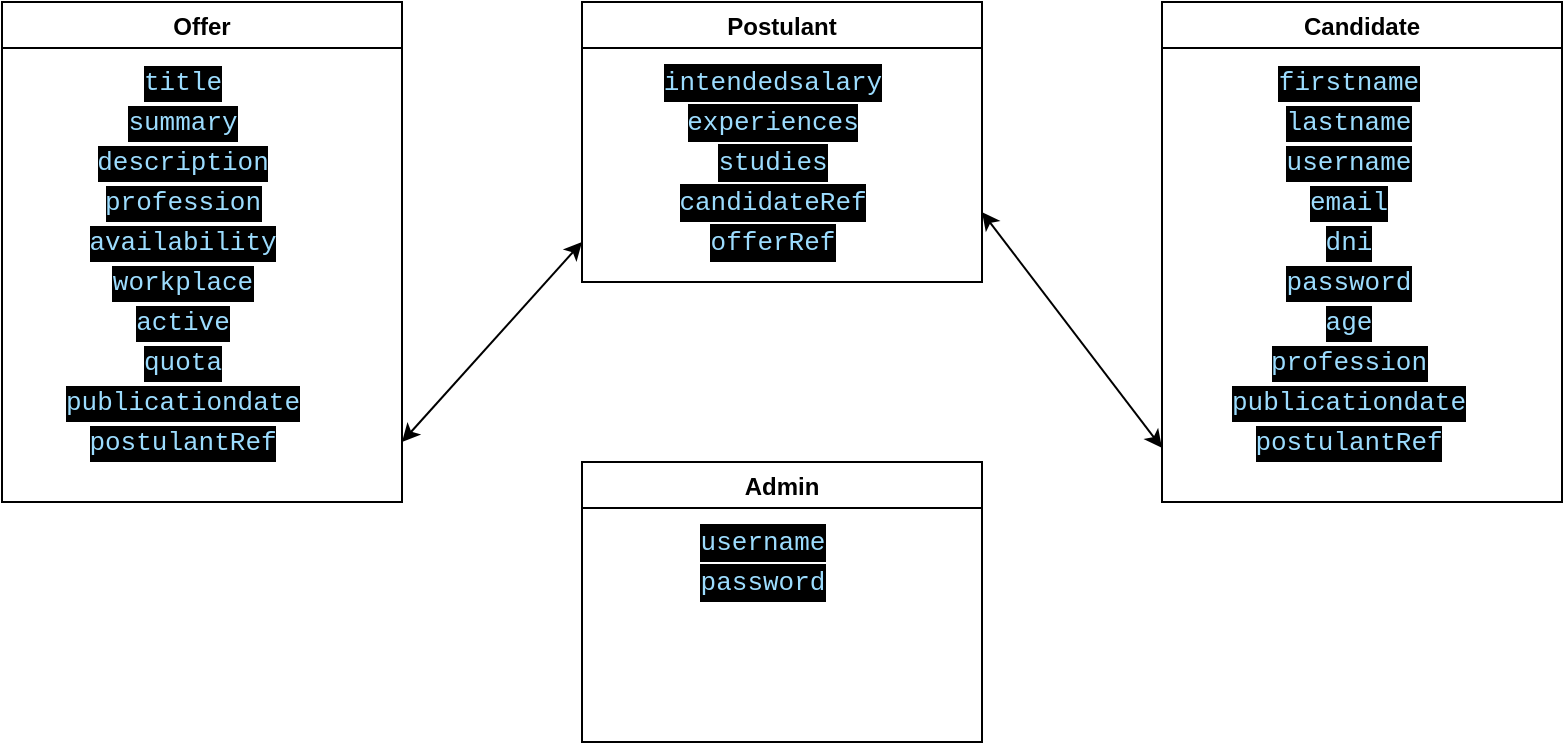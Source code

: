 <mxfile version="13.1.3">
    <diagram id="6hGFLwfOUW9BJ-s0fimq" name="Page-1">
        <mxGraphModel dx="1699" dy="490" grid="1" gridSize="10" guides="1" tooltips="1" connect="1" arrows="1" fold="1" page="1" pageScale="1" pageWidth="827" pageHeight="1169" math="0" shadow="0">
            <root>
                <mxCell id="0"/>
                <mxCell id="1" parent="0"/>
                <mxCell id="5" value="Offer" style="swimlane;" vertex="1" parent="1">
                    <mxGeometry x="-60" y="10" width="200" height="250" as="geometry"/>
                </mxCell>
                <mxCell id="8" value="&lt;div style=&quot;color: rgb(255 , 255 , 255) ; background-color: rgb(0 , 0 , 0) ; font-family: &amp;#34;fira code retina&amp;#34; , &amp;#34;consolas&amp;#34; , &amp;#34;courier new&amp;#34; , monospace ; font-size: 13px ; line-height: 18px&quot;&gt;&lt;span style=&quot;color: #9cdcfe&quot;&gt;summary&lt;/span&gt;&lt;/div&gt;" style="text;html=1;align=center;verticalAlign=middle;resizable=0;points=[];autosize=1;" vertex="1" parent="5">
                    <mxGeometry x="55" y="50" width="70" height="20" as="geometry"/>
                </mxCell>
                <mxCell id="9" value="&lt;div style=&quot;color: rgb(255 , 255 , 255) ; background-color: rgb(0 , 0 , 0) ; font-family: &amp;#34;fira code retina&amp;#34; , &amp;#34;consolas&amp;#34; , &amp;#34;courier new&amp;#34; , monospace ; font-size: 13px ; line-height: 18px&quot;&gt;&lt;span style=&quot;color: #9cdcfe&quot;&gt;description&lt;/span&gt;&lt;/div&gt;" style="text;html=1;align=center;verticalAlign=middle;resizable=0;points=[];autosize=1;" vertex="1" parent="5">
                    <mxGeometry x="40" y="70" width="100" height="20" as="geometry"/>
                </mxCell>
                <mxCell id="12" value="&lt;div style=&quot;color: rgb(255 , 255 , 255) ; background-color: rgb(0 , 0 , 0) ; font-family: &amp;#34;fira code retina&amp;#34; , &amp;#34;consolas&amp;#34; , &amp;#34;courier new&amp;#34; , monospace ; font-size: 13px ; line-height: 18px&quot;&gt;&lt;span style=&quot;color: #9cdcfe&quot;&gt;title&lt;/span&gt;&lt;/div&gt;" style="text;html=1;align=center;verticalAlign=middle;resizable=0;points=[];autosize=1;" vertex="1" parent="5">
                    <mxGeometry x="60" y="30" width="60" height="20" as="geometry"/>
                </mxCell>
                <mxCell id="13" value="&lt;div style=&quot;color: rgb(255 , 255 , 255) ; background-color: rgb(0 , 0 , 0) ; font-family: &amp;#34;fira code retina&amp;#34; , &amp;#34;consolas&amp;#34; , &amp;#34;courier new&amp;#34; , monospace ; font-size: 13px ; line-height: 18px&quot;&gt;&lt;span style=&quot;color: #9cdcfe&quot;&gt;profession&lt;/span&gt;&lt;/div&gt;" style="text;html=1;align=center;verticalAlign=middle;resizable=0;points=[];autosize=1;" vertex="1" parent="5">
                    <mxGeometry x="40" y="90" width="100" height="20" as="geometry"/>
                </mxCell>
                <mxCell id="14" value="&lt;div style=&quot;color: rgb(255 , 255 , 255) ; background-color: rgb(0 , 0 , 0) ; font-family: &amp;#34;fira code retina&amp;#34; , &amp;#34;consolas&amp;#34; , &amp;#34;courier new&amp;#34; , monospace ; font-size: 13px ; line-height: 18px&quot;&gt;&lt;span style=&quot;color: #9cdcfe&quot;&gt;availability&lt;/span&gt;&lt;/div&gt;" style="text;html=1;align=center;verticalAlign=middle;resizable=0;points=[];autosize=1;" vertex="1" parent="5">
                    <mxGeometry x="35" y="110" width="110" height="20" as="geometry"/>
                </mxCell>
                <mxCell id="15" value="&lt;div style=&quot;color: rgb(255 , 255 , 255) ; background-color: rgb(0 , 0 , 0) ; font-family: &amp;#34;fira code retina&amp;#34; , &amp;#34;consolas&amp;#34; , &amp;#34;courier new&amp;#34; , monospace ; font-size: 13px ; line-height: 18px&quot;&gt;&lt;span style=&quot;color: #9cdcfe&quot;&gt;workplace&lt;/span&gt;&lt;/div&gt;" style="text;html=1;align=center;verticalAlign=middle;resizable=0;points=[];autosize=1;" vertex="1" parent="5">
                    <mxGeometry x="45" y="130" width="90" height="20" as="geometry"/>
                </mxCell>
                <mxCell id="16" value="&lt;div style=&quot;color: rgb(255 , 255 , 255) ; background-color: rgb(0 , 0 , 0) ; font-family: &amp;#34;fira code retina&amp;#34; , &amp;#34;consolas&amp;#34; , &amp;#34;courier new&amp;#34; , monospace ; font-size: 13px ; line-height: 18px&quot;&gt;&lt;span style=&quot;color: #9cdcfe&quot;&gt;active&lt;/span&gt;&lt;/div&gt;" style="text;html=1;align=center;verticalAlign=middle;resizable=0;points=[];autosize=1;" vertex="1" parent="5">
                    <mxGeometry x="60" y="150" width="60" height="20" as="geometry"/>
                </mxCell>
                <mxCell id="17" value="&lt;div style=&quot;color: rgb(255 , 255 , 255) ; background-color: rgb(0 , 0 , 0) ; font-family: &amp;#34;fira code retina&amp;#34; , &amp;#34;consolas&amp;#34; , &amp;#34;courier new&amp;#34; , monospace ; font-size: 13px ; line-height: 18px&quot;&gt;&lt;span style=&quot;color: #9cdcfe&quot;&gt;quota&lt;/span&gt;&lt;/div&gt;" style="text;html=1;align=center;verticalAlign=middle;resizable=0;points=[];autosize=1;" vertex="1" parent="5">
                    <mxGeometry x="60" y="170" width="60" height="20" as="geometry"/>
                </mxCell>
                <mxCell id="18" value="&lt;div style=&quot;color: rgb(255 , 255 , 255) ; background-color: rgb(0 , 0 , 0) ; font-family: &amp;#34;fira code retina&amp;#34; , &amp;#34;consolas&amp;#34; , &amp;#34;courier new&amp;#34; , monospace ; font-size: 13px ; line-height: 18px&quot;&gt;&lt;span style=&quot;color: #9cdcfe&quot;&gt;publicationdate&lt;/span&gt;&lt;/div&gt;" style="text;html=1;align=center;verticalAlign=middle;resizable=0;points=[];autosize=1;" vertex="1" parent="5">
                    <mxGeometry x="20" y="190" width="140" height="20" as="geometry"/>
                </mxCell>
                <mxCell id="19" value="&lt;div style=&quot;color: rgb(255 , 255 , 255) ; background-color: rgb(0 , 0 , 0) ; font-family: &amp;#34;fira code retina&amp;#34; , &amp;#34;consolas&amp;#34; , &amp;#34;courier new&amp;#34; , monospace ; font-size: 13px ; line-height: 18px&quot;&gt;&lt;span style=&quot;color: #9cdcfe&quot;&gt;postulantRef&lt;/span&gt;&lt;/div&gt;" style="text;html=1;align=center;verticalAlign=middle;resizable=0;points=[];autosize=1;" vertex="1" parent="5">
                    <mxGeometry x="35" y="210" width="110" height="20" as="geometry"/>
                </mxCell>
                <mxCell id="20" value="Postulant" style="swimlane;" vertex="1" parent="1">
                    <mxGeometry x="230" y="10" width="200" height="140" as="geometry"/>
                </mxCell>
                <mxCell id="21" value="&lt;div style=&quot;background-color: rgb(0 , 0 , 0) ; line-height: 18px&quot;&gt;&lt;font color=&quot;#9cdcfe&quot; face=&quot;fira code retina, consolas, courier new, monospace&quot;&gt;&lt;span style=&quot;font-size: 13px&quot;&gt;experiences&lt;/span&gt;&lt;/font&gt;&lt;br&gt;&lt;/div&gt;" style="text;html=1;align=center;verticalAlign=middle;resizable=0;points=[];autosize=1;" vertex="1" parent="20">
                    <mxGeometry x="45" y="50" width="100" height="20" as="geometry"/>
                </mxCell>
                <mxCell id="22" value="&lt;div style=&quot;background-color: rgb(0 , 0 , 0) ; line-height: 18px&quot;&gt;&lt;font color=&quot;#9cdcfe&quot; face=&quot;fira code retina, consolas, courier new, monospace&quot;&gt;&lt;span style=&quot;font-size: 13px&quot;&gt;studies&lt;/span&gt;&lt;/font&gt;&lt;br&gt;&lt;/div&gt;" style="text;html=1;align=center;verticalAlign=middle;resizable=0;points=[];autosize=1;" vertex="1" parent="20">
                    <mxGeometry x="60" y="70" width="70" height="20" as="geometry"/>
                </mxCell>
                <mxCell id="23" value="&lt;div style=&quot;background-color: rgb(0 , 0 , 0) ; line-height: 18px&quot;&gt;&lt;font color=&quot;#9cdcfe&quot; face=&quot;fira code retina, consolas, courier new, monospace&quot;&gt;&lt;span style=&quot;font-size: 13px&quot;&gt;intendedsalary&lt;/span&gt;&lt;/font&gt;&lt;br&gt;&lt;/div&gt;" style="text;html=1;align=center;verticalAlign=middle;resizable=0;points=[];autosize=1;" vertex="1" parent="20">
                    <mxGeometry x="30" y="30" width="130" height="20" as="geometry"/>
                </mxCell>
                <mxCell id="24" value="&lt;div style=&quot;background-color: rgb(0 , 0 , 0) ; line-height: 18px&quot;&gt;&lt;span style=&quot;color: rgb(156 , 220 , 254) ; font-family: &amp;#34;fira code retina&amp;#34; , &amp;#34;consolas&amp;#34; , &amp;#34;courier new&amp;#34; , monospace ; font-size: 13px&quot;&gt;candidateRef&lt;/span&gt;&lt;br&gt;&lt;/div&gt;" style="text;html=1;align=center;verticalAlign=middle;resizable=0;points=[];autosize=1;" vertex="1" parent="20">
                    <mxGeometry x="40" y="90" width="110" height="20" as="geometry"/>
                </mxCell>
                <mxCell id="31" value="&lt;div style=&quot;background-color: rgb(0 , 0 , 0) ; line-height: 18px&quot;&gt;&lt;span style=&quot;color: rgb(156 , 220 , 254) ; font-family: &amp;#34;fira code retina&amp;#34; , &amp;#34;consolas&amp;#34; , &amp;#34;courier new&amp;#34; , monospace ; font-size: 13px&quot;&gt;offerRef&lt;/span&gt;&lt;br&gt;&lt;/div&gt;" style="text;html=1;align=center;verticalAlign=middle;resizable=0;points=[];autosize=1;" vertex="1" parent="20">
                    <mxGeometry x="55" y="110" width="80" height="20" as="geometry"/>
                </mxCell>
                <mxCell id="32" value="Candidate" style="swimlane;" vertex="1" parent="1">
                    <mxGeometry x="520" y="10" width="200" height="250" as="geometry"/>
                </mxCell>
                <mxCell id="33" value="&lt;div style=&quot;color: rgb(255 , 255 , 255) ; background-color: rgb(0 , 0 , 0) ; font-family: &amp;#34;fira code retina&amp;#34; , &amp;#34;consolas&amp;#34; , &amp;#34;courier new&amp;#34; , monospace ; font-size: 13px ; line-height: 18px&quot;&gt;&lt;div style=&quot;font-family: &amp;#34;fira code retina&amp;#34; , &amp;#34;consolas&amp;#34; , &amp;#34;courier new&amp;#34; , monospace ; line-height: 18px&quot;&gt;&lt;span style=&quot;color: #9cdcfe&quot;&gt;lastname&lt;/span&gt;&lt;/div&gt;&lt;/div&gt;" style="text;html=1;align=center;verticalAlign=middle;resizable=0;points=[];autosize=1;" vertex="1" parent="32">
                    <mxGeometry x="53" y="50" width="80" height="20" as="geometry"/>
                </mxCell>
                <mxCell id="34" value="&lt;div style=&quot;color: rgb(255 , 255 , 255) ; background-color: rgb(0 , 0 , 0) ; font-family: &amp;#34;fira code retina&amp;#34; , &amp;#34;consolas&amp;#34; , &amp;#34;courier new&amp;#34; , monospace ; font-size: 13px ; line-height: 18px&quot;&gt;&lt;div style=&quot;font-family: &amp;#34;fira code retina&amp;#34; , &amp;#34;consolas&amp;#34; , &amp;#34;courier new&amp;#34; , monospace ; line-height: 18px&quot;&gt;&lt;span style=&quot;color: #9cdcfe&quot;&gt;username&lt;/span&gt;&lt;/div&gt;&lt;/div&gt;" style="text;html=1;align=center;verticalAlign=middle;resizable=0;points=[];autosize=1;" vertex="1" parent="32">
                    <mxGeometry x="53" y="70" width="80" height="20" as="geometry"/>
                </mxCell>
                <mxCell id="35" value="&lt;div style=&quot;color: rgb(255 , 255 , 255) ; background-color: rgb(0 , 0 , 0) ; font-family: &amp;#34;fira code retina&amp;#34; , &amp;#34;consolas&amp;#34; , &amp;#34;courier new&amp;#34; , monospace ; font-size: 13px ; line-height: 18px&quot;&gt;&lt;div style=&quot;font-family: &amp;#34;fira code retina&amp;#34; , &amp;#34;consolas&amp;#34; , &amp;#34;courier new&amp;#34; , monospace ; line-height: 18px&quot;&gt;&lt;span style=&quot;color: #9cdcfe&quot;&gt;firstname&lt;/span&gt;&lt;/div&gt;&lt;/div&gt;" style="text;html=1;align=center;verticalAlign=middle;resizable=0;points=[];autosize=1;" vertex="1" parent="32">
                    <mxGeometry x="48" y="30" width="90" height="20" as="geometry"/>
                </mxCell>
                <mxCell id="36" value="&lt;div style=&quot;color: rgb(255 , 255 , 255) ; background-color: rgb(0 , 0 , 0) ; font-family: &amp;#34;fira code retina&amp;#34; , &amp;#34;consolas&amp;#34; , &amp;#34;courier new&amp;#34; , monospace ; font-size: 13px ; line-height: 18px&quot;&gt;&lt;div style=&quot;font-family: &amp;#34;fira code retina&amp;#34; , &amp;#34;consolas&amp;#34; , &amp;#34;courier new&amp;#34; , monospace ; line-height: 18px&quot;&gt;&lt;span style=&quot;color: #9cdcfe&quot;&gt;email&lt;/span&gt;&lt;/div&gt;&lt;/div&gt;" style="text;html=1;align=center;verticalAlign=middle;resizable=0;points=[];autosize=1;" vertex="1" parent="32">
                    <mxGeometry x="63" y="90" width="60" height="20" as="geometry"/>
                </mxCell>
                <mxCell id="37" value="&lt;div style=&quot;color: rgb(255 , 255 , 255) ; background-color: rgb(0 , 0 , 0) ; font-family: &amp;#34;fira code retina&amp;#34; , &amp;#34;consolas&amp;#34; , &amp;#34;courier new&amp;#34; , monospace ; font-size: 13px ; line-height: 18px&quot;&gt;&lt;div style=&quot;font-family: &amp;#34;fira code retina&amp;#34; , &amp;#34;consolas&amp;#34; , &amp;#34;courier new&amp;#34; , monospace ; line-height: 18px&quot;&gt;&lt;span style=&quot;color: #9cdcfe&quot;&gt;dni&lt;/span&gt;&lt;/div&gt;&lt;/div&gt;" style="text;html=1;align=center;verticalAlign=middle;resizable=0;points=[];autosize=1;" vertex="1" parent="32">
                    <mxGeometry x="73" y="110" width="40" height="20" as="geometry"/>
                </mxCell>
                <mxCell id="38" value="&lt;div style=&quot;color: rgb(255 , 255 , 255) ; background-color: rgb(0 , 0 , 0) ; font-family: &amp;#34;fira code retina&amp;#34; , &amp;#34;consolas&amp;#34; , &amp;#34;courier new&amp;#34; , monospace ; font-size: 13px ; line-height: 18px&quot;&gt;&lt;div style=&quot;font-family: &amp;#34;fira code retina&amp;#34; , &amp;#34;consolas&amp;#34; , &amp;#34;courier new&amp;#34; , monospace ; line-height: 18px&quot;&gt;&lt;span style=&quot;color: #9cdcfe&quot;&gt;password&lt;/span&gt;&lt;/div&gt;&lt;/div&gt;" style="text;html=1;align=center;verticalAlign=middle;resizable=0;points=[];autosize=1;" vertex="1" parent="32">
                    <mxGeometry x="53" y="130" width="80" height="20" as="geometry"/>
                </mxCell>
                <mxCell id="39" value="&lt;div style=&quot;color: rgb(255 , 255 , 255) ; background-color: rgb(0 , 0 , 0) ; font-family: &amp;#34;fira code retina&amp;#34; , &amp;#34;consolas&amp;#34; , &amp;#34;courier new&amp;#34; , monospace ; font-size: 13px ; line-height: 18px&quot;&gt;&lt;div style=&quot;font-family: &amp;#34;fira code retina&amp;#34; , &amp;#34;consolas&amp;#34; , &amp;#34;courier new&amp;#34; , monospace ; line-height: 18px&quot;&gt;&lt;span style=&quot;color: #9cdcfe&quot;&gt;age&lt;/span&gt;&lt;/div&gt;&lt;/div&gt;" style="text;html=1;align=center;verticalAlign=middle;resizable=0;points=[];autosize=1;" vertex="1" parent="32">
                    <mxGeometry x="73" y="150" width="40" height="20" as="geometry"/>
                </mxCell>
                <mxCell id="40" value="&lt;div style=&quot;color: rgb(255 , 255 , 255) ; background-color: rgb(0 , 0 , 0) ; font-family: &amp;#34;fira code retina&amp;#34; , &amp;#34;consolas&amp;#34; , &amp;#34;courier new&amp;#34; , monospace ; font-size: 13px ; line-height: 18px&quot;&gt;&lt;div style=&quot;font-family: &amp;#34;fira code retina&amp;#34; , &amp;#34;consolas&amp;#34; , &amp;#34;courier new&amp;#34; , monospace ; line-height: 18px&quot;&gt;&lt;span style=&quot;color: #9cdcfe&quot;&gt;profession&lt;/span&gt;&lt;/div&gt;&lt;/div&gt;" style="text;html=1;align=center;verticalAlign=middle;resizable=0;points=[];autosize=1;" vertex="1" parent="32">
                    <mxGeometry x="43" y="170" width="100" height="20" as="geometry"/>
                </mxCell>
                <mxCell id="41" value="&lt;div style=&quot;color: rgb(255 , 255 , 255) ; background-color: rgb(0 , 0 , 0) ; font-family: &amp;#34;fira code retina&amp;#34; , &amp;#34;consolas&amp;#34; , &amp;#34;courier new&amp;#34; , monospace ; font-size: 13px ; line-height: 18px&quot;&gt;&lt;span style=&quot;color: #9cdcfe&quot;&gt;publicationdate&lt;/span&gt;&lt;/div&gt;" style="text;html=1;align=center;verticalAlign=middle;resizable=0;points=[];autosize=1;" vertex="1" parent="32">
                    <mxGeometry x="23" y="190" width="140" height="20" as="geometry"/>
                </mxCell>
                <mxCell id="42" value="&lt;div style=&quot;color: rgb(255 , 255 , 255) ; background-color: rgb(0 , 0 , 0) ; font-family: &amp;#34;fira code retina&amp;#34; , &amp;#34;consolas&amp;#34; , &amp;#34;courier new&amp;#34; , monospace ; font-size: 13px ; line-height: 18px&quot;&gt;&lt;div style=&quot;font-family: &amp;#34;fira code retina&amp;#34; , &amp;#34;consolas&amp;#34; , &amp;#34;courier new&amp;#34; , monospace ; line-height: 18px&quot;&gt;&lt;span style=&quot;color: rgb(156 , 220 , 254)&quot;&gt;postulantRef&lt;/span&gt;&lt;br&gt;&lt;/div&gt;&lt;/div&gt;" style="text;html=1;align=center;verticalAlign=middle;resizable=0;points=[];autosize=1;" vertex="1" parent="32">
                    <mxGeometry x="38" y="210" width="110" height="20" as="geometry"/>
                </mxCell>
                <mxCell id="50" value="" style="endArrow=classic;startArrow=classic;html=1;" edge="1" parent="1">
                    <mxGeometry width="50" height="50" relative="1" as="geometry">
                        <mxPoint x="140" y="230" as="sourcePoint"/>
                        <mxPoint x="230" y="130" as="targetPoint"/>
                    </mxGeometry>
                </mxCell>
                <mxCell id="51" value="" style="endArrow=classic;startArrow=classic;html=1;exitX=1;exitY=0.75;exitDx=0;exitDy=0;" edge="1" parent="1" source="20">
                    <mxGeometry width="50" height="50" relative="1" as="geometry">
                        <mxPoint x="430" y="160" as="sourcePoint"/>
                        <mxPoint x="520" y="233" as="targetPoint"/>
                    </mxGeometry>
                </mxCell>
                <mxCell id="52" value="Admin" style="swimlane;" vertex="1" parent="1">
                    <mxGeometry x="230" y="240" width="200" height="140" as="geometry"/>
                </mxCell>
                <mxCell id="53" value="&lt;div style=&quot;background-color: rgb(0 , 0 , 0) ; line-height: 18px&quot;&gt;&lt;font color=&quot;#9cdcfe&quot; face=&quot;fira code retina, consolas, courier new, monospace&quot;&gt;&lt;span style=&quot;font-size: 13px&quot;&gt;password&lt;/span&gt;&lt;/font&gt;&lt;br&gt;&lt;/div&gt;" style="text;html=1;align=center;verticalAlign=middle;resizable=0;points=[];autosize=1;" vertex="1" parent="52">
                    <mxGeometry x="50" y="50" width="80" height="20" as="geometry"/>
                </mxCell>
                <mxCell id="55" value="&lt;div style=&quot;background-color: rgb(0 , 0 , 0) ; line-height: 18px&quot;&gt;&lt;font color=&quot;#9cdcfe&quot; face=&quot;fira code retina, consolas, courier new, monospace&quot;&gt;&lt;span style=&quot;font-size: 13px&quot;&gt;username&lt;/span&gt;&lt;/font&gt;&lt;br&gt;&lt;/div&gt;" style="text;html=1;align=center;verticalAlign=middle;resizable=0;points=[];autosize=1;" vertex="1" parent="52">
                    <mxGeometry x="50" y="30" width="80" height="20" as="geometry"/>
                </mxCell>
            </root>
        </mxGraphModel>
    </diagram>
</mxfile>